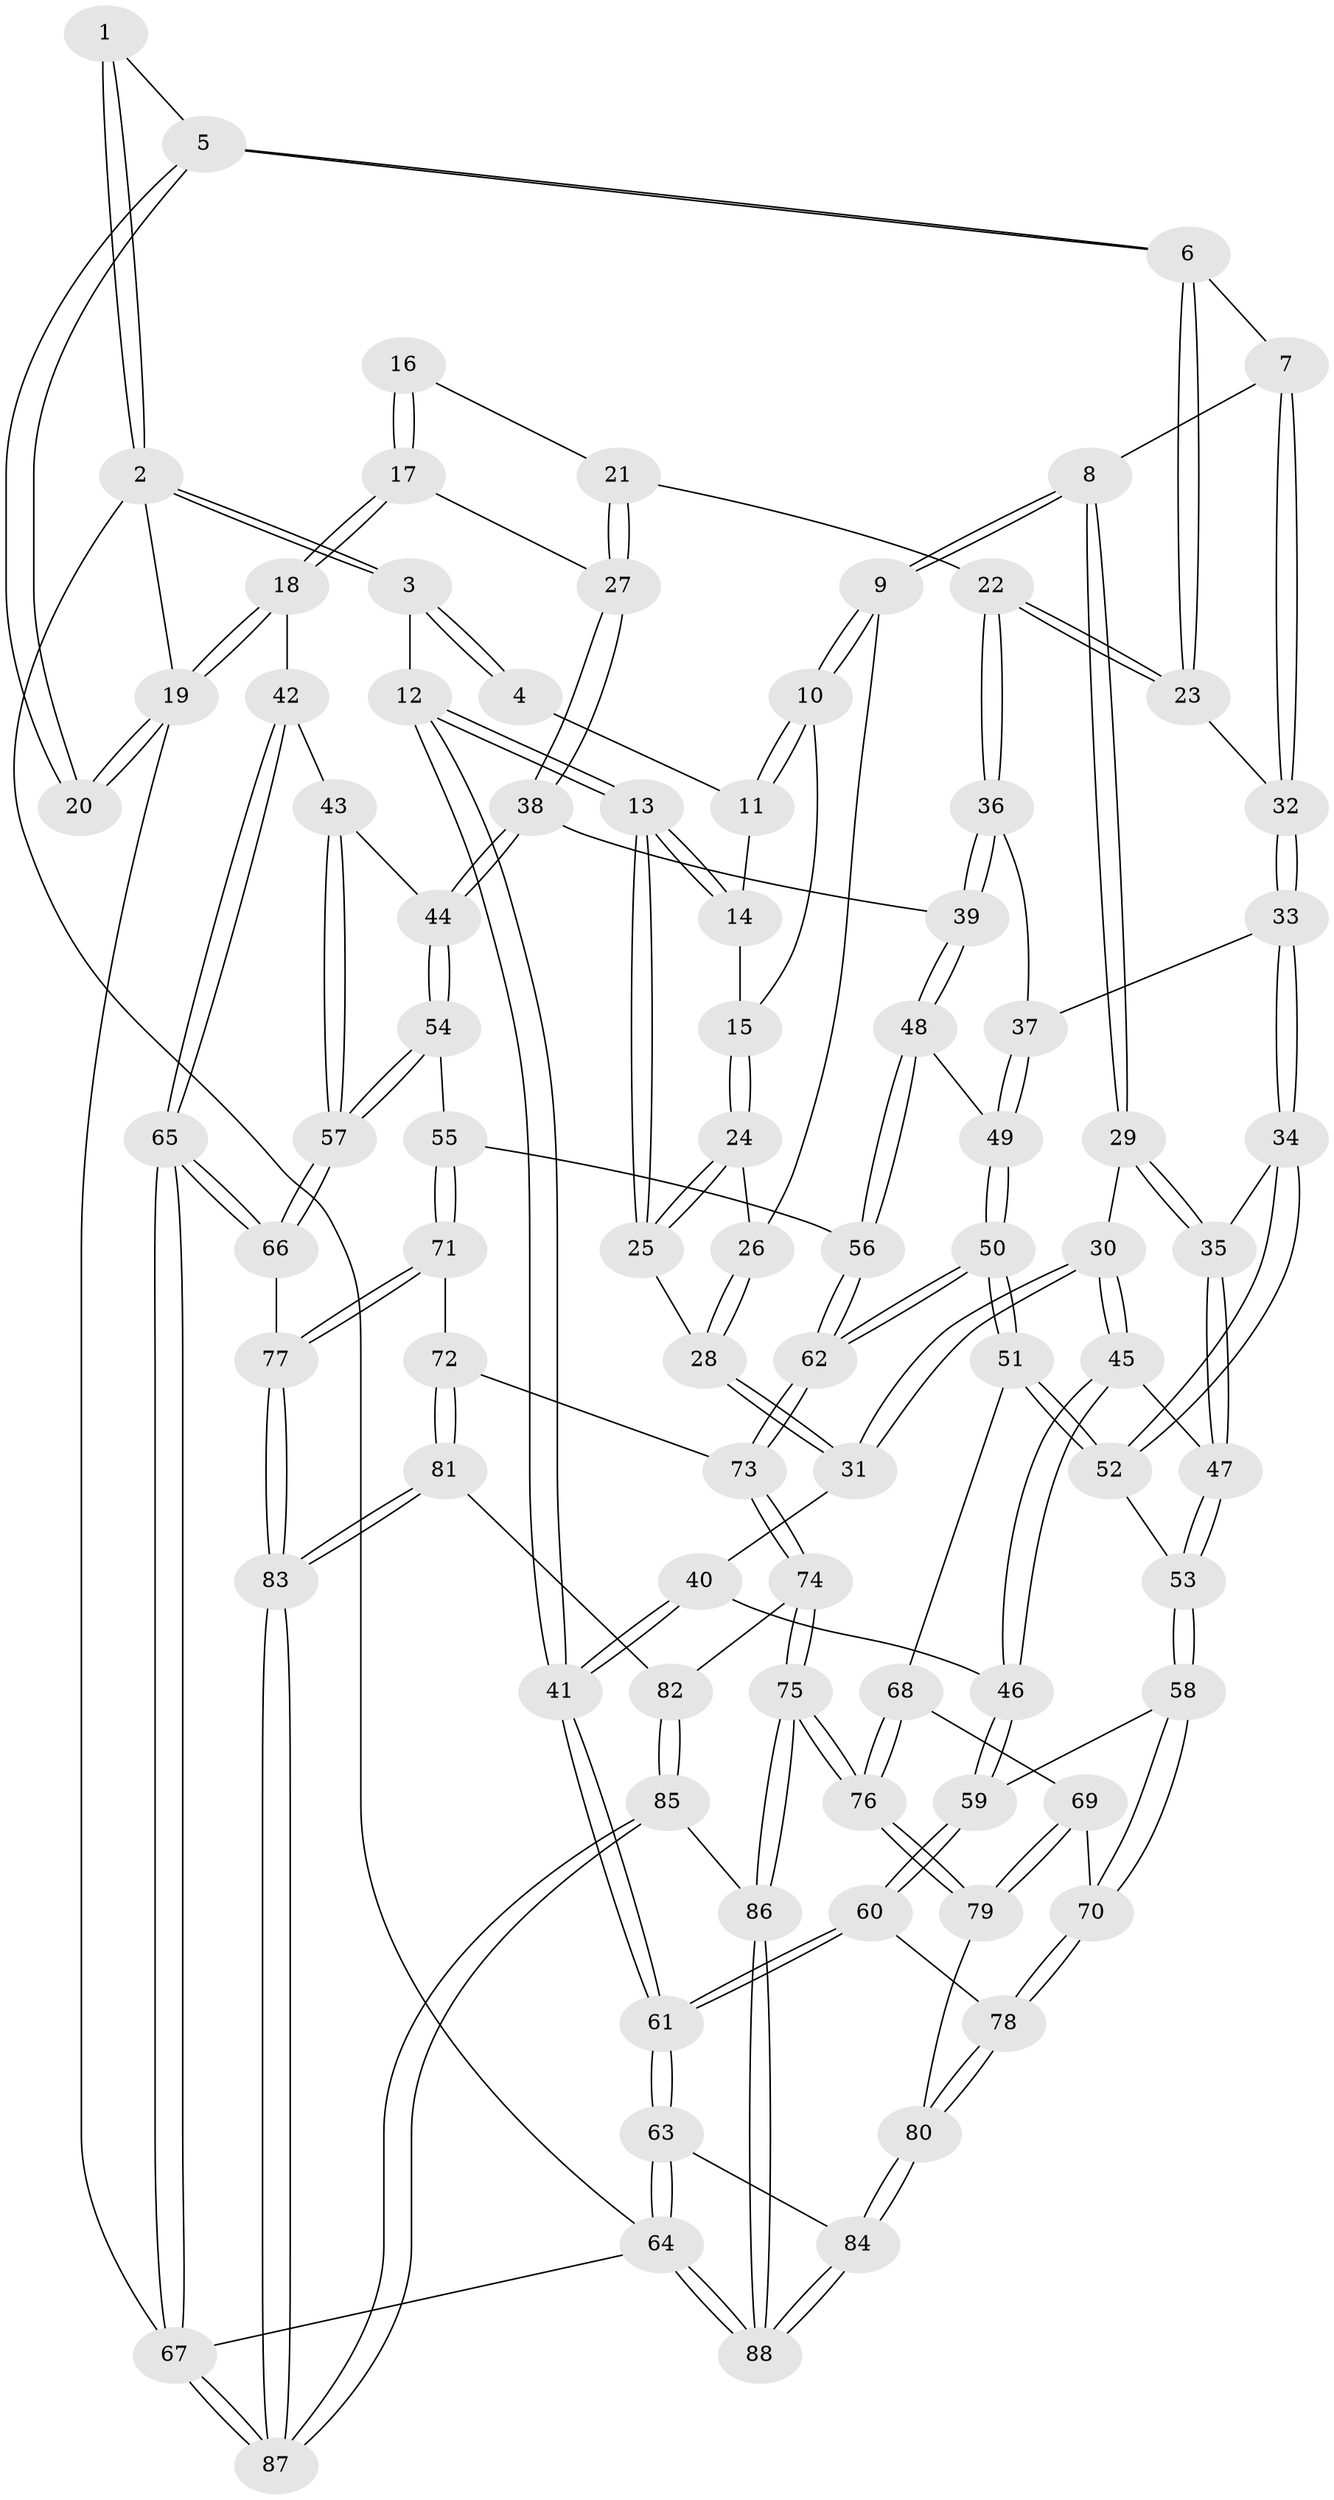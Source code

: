 // coarse degree distribution, {3: 0.17307692307692307, 6: 0.07692307692307693, 2: 0.019230769230769232, 5: 0.3269230769230769, 4: 0.40384615384615385}
// Generated by graph-tools (version 1.1) at 2025/24/03/03/25 07:24:39]
// undirected, 88 vertices, 217 edges
graph export_dot {
graph [start="1"]
  node [color=gray90,style=filled];
  1 [pos="+0.2191246141780273+0"];
  2 [pos="+0+0"];
  3 [pos="+0+0.2477100987212192"];
  4 [pos="+0.18165265771772438+0"];
  5 [pos="+0.5246684284682239+0"];
  6 [pos="+0.49426336504504664+0"];
  7 [pos="+0.4056611594861489+0.1743335020270235"];
  8 [pos="+0.3355537282796126+0.2059438596601268"];
  9 [pos="+0.30475262537623465+0.20141597391564553"];
  10 [pos="+0.22223609014436654+0.12018069794785287"];
  11 [pos="+0.17087078513485968+0.016193354670493612"];
  12 [pos="+0+0.2838997414309766"];
  13 [pos="+0+0.2591251567852176"];
  14 [pos="+0.12535048428831028+0.06845973207890742"];
  15 [pos="+0.149186575789861+0.17830300018701356"];
  16 [pos="+0.6164747958330111+0"];
  17 [pos="+1+0.2281397243843071"];
  18 [pos="+1+0.20160886911171014"];
  19 [pos="+1+0"];
  20 [pos="+0.5753186686634465+0"];
  21 [pos="+0.6713886911733664+0.1401317794270967"];
  22 [pos="+0.6212171755276036+0.27557548190111064"];
  23 [pos="+0.6052644998699466+0.2710687583167611"];
  24 [pos="+0.10736044995754701+0.23431549485223027"];
  25 [pos="+0.016958479481430398+0.2695170708644995"];
  26 [pos="+0.25291001776423555+0.22930508931514687"];
  27 [pos="+0.9118635261106558+0.2754089402623093"];
  28 [pos="+0.18123887495304314+0.36708590951355"];
  29 [pos="+0.32176626135118236+0.35011872764019947"];
  30 [pos="+0.22330586005685424+0.419704978176746"];
  31 [pos="+0.20168290643894643+0.39716982182881627"];
  32 [pos="+0.47927070358167945+0.2566604836374687"];
  33 [pos="+0.45773987963173973+0.42700038577493254"];
  34 [pos="+0.45156521349081696+0.429645883595665"];
  35 [pos="+0.4400206403638366+0.42643252376397467"];
  36 [pos="+0.6560583455195445+0.32294982994043053"];
  37 [pos="+0.48779979270327145+0.4350658066560081"];
  38 [pos="+0.7930202858385433+0.38054091492194775"];
  39 [pos="+0.7556073747276637+0.38291650425127477"];
  40 [pos="+0.08620841054143323+0.43612848527571435"];
  41 [pos="+0+0.42074486222621355"];
  42 [pos="+1+0.5052933262677609"];
  43 [pos="+0.9389082409767541+0.5049537602533741"];
  44 [pos="+0.8000908089617306+0.4016637693270271"];
  45 [pos="+0.22468708446553595+0.440598490256429"];
  46 [pos="+0.17036486328413342+0.4948485632783645"];
  47 [pos="+0.2710204813679596+0.4832250318501863"];
  48 [pos="+0.630073228262558+0.5208964071420042"];
  49 [pos="+0.578859770337667+0.514007552547112"];
  50 [pos="+0.45128602089936043+0.6587672751284834"];
  51 [pos="+0.42811824124939635+0.6496399741554664"];
  52 [pos="+0.38856622660736906+0.6021806713475336"];
  53 [pos="+0.3181425765998087+0.5863969491763525"];
  54 [pos="+0.8474699136246461+0.6527518548389852"];
  55 [pos="+0.709844029264443+0.6493493852779701"];
  56 [pos="+0.6651966443600879+0.6260293145171777"];
  57 [pos="+0.8597444301322049+0.6626857994026408"];
  58 [pos="+0.18484500875831544+0.668599427296748"];
  59 [pos="+0.06266578309340844+0.6412524449243097"];
  60 [pos="+0+0.6640055215041055"];
  61 [pos="+0+0.6640214487427774"];
  62 [pos="+0.5147765121616922+0.7237384098243261"];
  63 [pos="+0+0.9520263461611561"];
  64 [pos="+0+1"];
  65 [pos="+1+0.832669860770942"];
  66 [pos="+0.9565457790706001+0.7574465555750275"];
  67 [pos="+1+1"];
  68 [pos="+0.37518742362282326+0.7061707552164993"];
  69 [pos="+0.2529835674539863+0.7527642671925726"];
  70 [pos="+0.24139699493323416+0.7455486488955592"];
  71 [pos="+0.6671209646481412+0.801781742095598"];
  72 [pos="+0.589135476963511+0.8057474139724103"];
  73 [pos="+0.5180135395638676+0.7406468882458888"];
  74 [pos="+0.4210988644832481+0.8608447085425812"];
  75 [pos="+0.3564650864486479+0.8933329802347739"];
  76 [pos="+0.35013828490671023+0.8867010695202773"];
  77 [pos="+0.7442219884579753+0.8474238775554832"];
  78 [pos="+0.16332771176683286+0.8537348560346293"];
  79 [pos="+0.3184986546322384+0.86678581672795"];
  80 [pos="+0.17328169779516076+0.8862899622693382"];
  81 [pos="+0.5815308648999706+0.8752041753226094"];
  82 [pos="+0.524959608675887+0.9150046442956775"];
  83 [pos="+0.6912490654762266+1"];
  84 [pos="+0.15733168816962817+0.9199815445426779"];
  85 [pos="+0.4948523946464452+1"];
  86 [pos="+0.34934775218527503+1"];
  87 [pos="+0.7069776198547462+1"];
  88 [pos="+0.28434875865256326+1"];
  1 -- 2;
  1 -- 2;
  1 -- 5;
  2 -- 3;
  2 -- 3;
  2 -- 19;
  2 -- 64;
  3 -- 4;
  3 -- 4;
  3 -- 12;
  4 -- 11;
  5 -- 6;
  5 -- 6;
  5 -- 20;
  5 -- 20;
  6 -- 7;
  6 -- 23;
  6 -- 23;
  7 -- 8;
  7 -- 32;
  7 -- 32;
  8 -- 9;
  8 -- 9;
  8 -- 29;
  8 -- 29;
  9 -- 10;
  9 -- 10;
  9 -- 26;
  10 -- 11;
  10 -- 11;
  10 -- 15;
  11 -- 14;
  12 -- 13;
  12 -- 13;
  12 -- 41;
  12 -- 41;
  13 -- 14;
  13 -- 14;
  13 -- 25;
  13 -- 25;
  14 -- 15;
  15 -- 24;
  15 -- 24;
  16 -- 17;
  16 -- 17;
  16 -- 21;
  17 -- 18;
  17 -- 18;
  17 -- 27;
  18 -- 19;
  18 -- 19;
  18 -- 42;
  19 -- 20;
  19 -- 20;
  19 -- 67;
  21 -- 22;
  21 -- 27;
  21 -- 27;
  22 -- 23;
  22 -- 23;
  22 -- 36;
  22 -- 36;
  23 -- 32;
  24 -- 25;
  24 -- 25;
  24 -- 26;
  25 -- 28;
  26 -- 28;
  26 -- 28;
  27 -- 38;
  27 -- 38;
  28 -- 31;
  28 -- 31;
  29 -- 30;
  29 -- 35;
  29 -- 35;
  30 -- 31;
  30 -- 31;
  30 -- 45;
  30 -- 45;
  31 -- 40;
  32 -- 33;
  32 -- 33;
  33 -- 34;
  33 -- 34;
  33 -- 37;
  34 -- 35;
  34 -- 52;
  34 -- 52;
  35 -- 47;
  35 -- 47;
  36 -- 37;
  36 -- 39;
  36 -- 39;
  37 -- 49;
  37 -- 49;
  38 -- 39;
  38 -- 44;
  38 -- 44;
  39 -- 48;
  39 -- 48;
  40 -- 41;
  40 -- 41;
  40 -- 46;
  41 -- 61;
  41 -- 61;
  42 -- 43;
  42 -- 65;
  42 -- 65;
  43 -- 44;
  43 -- 57;
  43 -- 57;
  44 -- 54;
  44 -- 54;
  45 -- 46;
  45 -- 46;
  45 -- 47;
  46 -- 59;
  46 -- 59;
  47 -- 53;
  47 -- 53;
  48 -- 49;
  48 -- 56;
  48 -- 56;
  49 -- 50;
  49 -- 50;
  50 -- 51;
  50 -- 51;
  50 -- 62;
  50 -- 62;
  51 -- 52;
  51 -- 52;
  51 -- 68;
  52 -- 53;
  53 -- 58;
  53 -- 58;
  54 -- 55;
  54 -- 57;
  54 -- 57;
  55 -- 56;
  55 -- 71;
  55 -- 71;
  56 -- 62;
  56 -- 62;
  57 -- 66;
  57 -- 66;
  58 -- 59;
  58 -- 70;
  58 -- 70;
  59 -- 60;
  59 -- 60;
  60 -- 61;
  60 -- 61;
  60 -- 78;
  61 -- 63;
  61 -- 63;
  62 -- 73;
  62 -- 73;
  63 -- 64;
  63 -- 64;
  63 -- 84;
  64 -- 88;
  64 -- 88;
  64 -- 67;
  65 -- 66;
  65 -- 66;
  65 -- 67;
  65 -- 67;
  66 -- 77;
  67 -- 87;
  67 -- 87;
  68 -- 69;
  68 -- 76;
  68 -- 76;
  69 -- 70;
  69 -- 79;
  69 -- 79;
  70 -- 78;
  70 -- 78;
  71 -- 72;
  71 -- 77;
  71 -- 77;
  72 -- 73;
  72 -- 81;
  72 -- 81;
  73 -- 74;
  73 -- 74;
  74 -- 75;
  74 -- 75;
  74 -- 82;
  75 -- 76;
  75 -- 76;
  75 -- 86;
  75 -- 86;
  76 -- 79;
  76 -- 79;
  77 -- 83;
  77 -- 83;
  78 -- 80;
  78 -- 80;
  79 -- 80;
  80 -- 84;
  80 -- 84;
  81 -- 82;
  81 -- 83;
  81 -- 83;
  82 -- 85;
  82 -- 85;
  83 -- 87;
  83 -- 87;
  84 -- 88;
  84 -- 88;
  85 -- 86;
  85 -- 87;
  85 -- 87;
  86 -- 88;
  86 -- 88;
}
